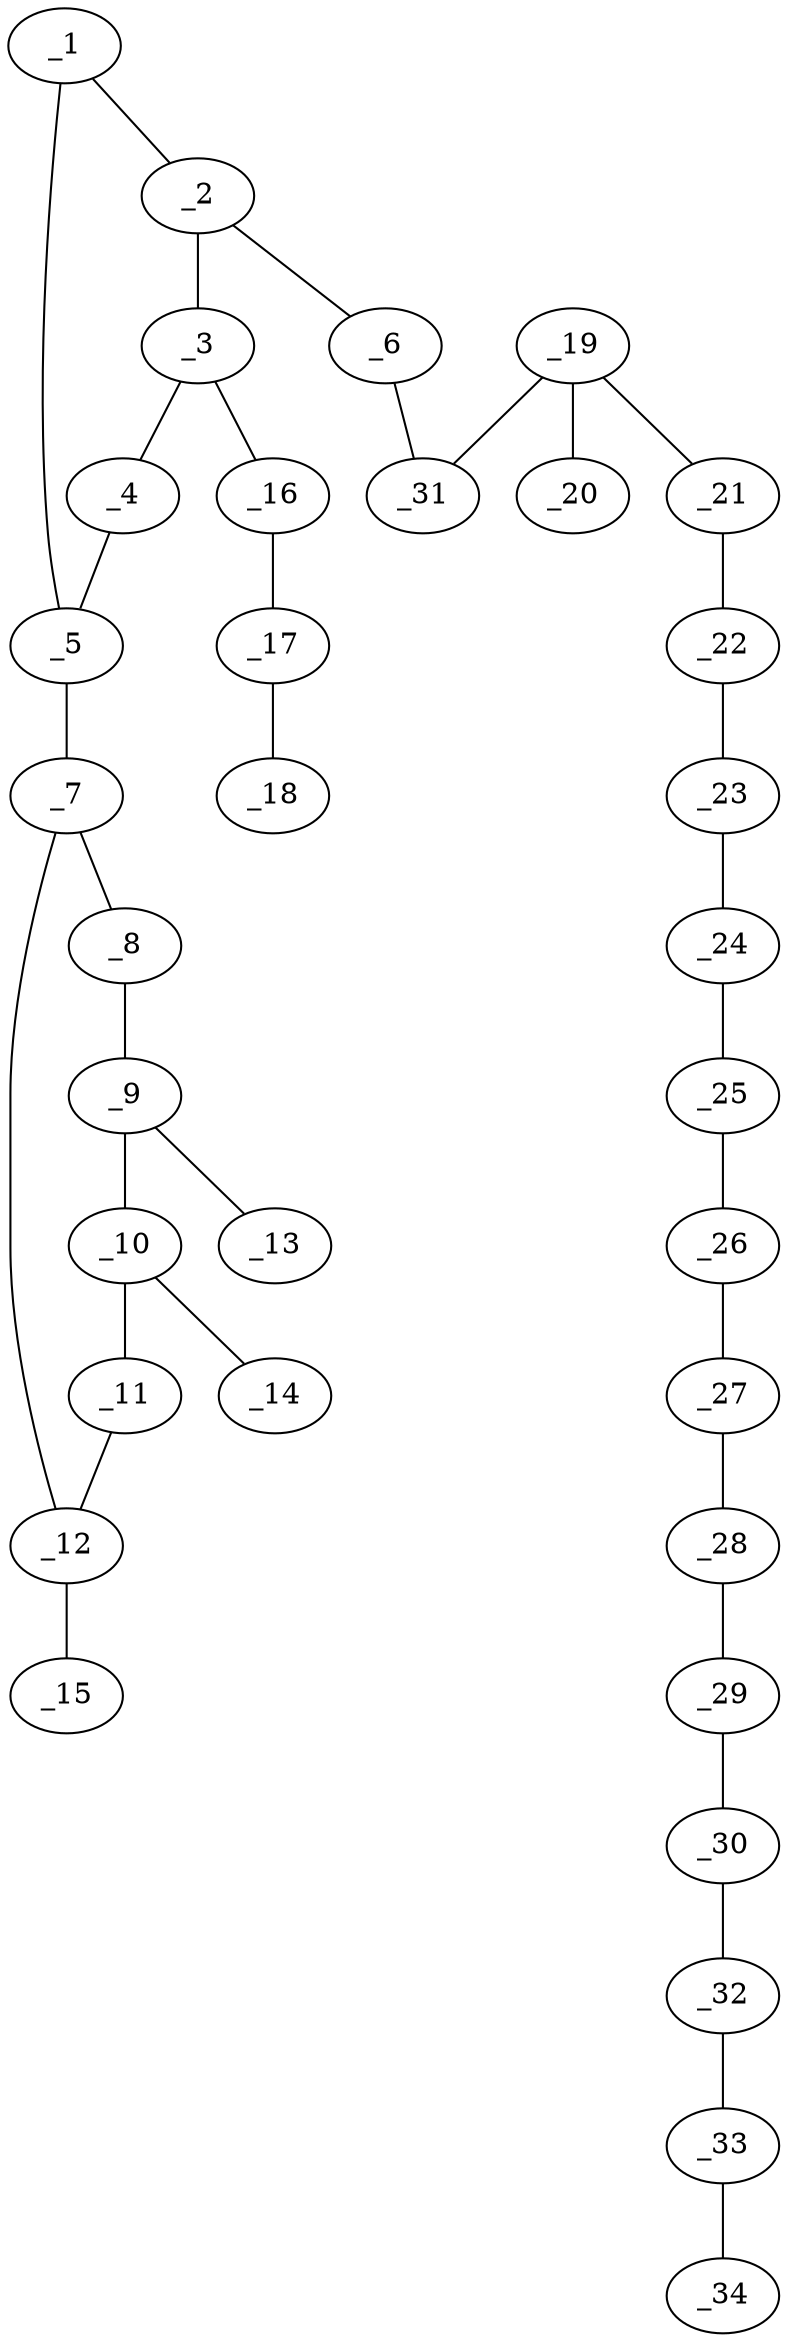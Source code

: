 graph molid660371 {
	_1	 [charge=0,
		chem=2,
		symbol="O  ",
		x="14.3494",
		y="-1.0519"];
	_2	 [charge=0,
		chem=1,
		symbol="C  ",
		x="14.6584",
		y="-0.1008"];
	_1 -- _2	 [valence=1];
	_5	 [charge=0,
		chem=1,
		symbol="C  ",
		x="15.1584",
		y="-1.6397"];
	_1 -- _5	 [valence=1];
	_3	 [charge=0,
		chem=1,
		symbol="C  ",
		x="15.6584",
		y="-0.1008"];
	_2 -- _3	 [valence=1];
	_6	 [charge=0,
		chem=1,
		symbol="C  ",
		x="14.0707",
		y="0.7082"];
	_2 -- _6	 [valence=1];
	_4	 [charge=0,
		chem=1,
		symbol="C  ",
		x="15.9674",
		y="-1.0519"];
	_3 -- _4	 [valence=1];
	_16	 [charge=0,
		chem=4,
		symbol="N  ",
		x="16.2462",
		y="0.7082"];
	_3 -- _16	 [valence=1];
	_4 -- _5	 [valence=1];
	_7	 [charge=0,
		chem=4,
		symbol="N  ",
		x="15.1584",
		y="-2.6397"];
	_5 -- _7	 [valence=1];
	_31	 [charge=0,
		chem=2,
		symbol="O  ",
		x="13.0761",
		y="0.6037"];
	_6 -- _31	 [valence=1];
	_8	 [charge=0,
		chem=1,
		symbol="C  ",
		x="16.0244",
		y="-3.1397"];
	_7 -- _8	 [valence=1];
	_12	 [charge=0,
		chem=1,
		symbol="C  ",
		x="14.2924",
		y="-3.1397"];
	_7 -- _12	 [valence=1];
	_9	 [charge=0,
		chem=1,
		symbol="C  ",
		x="16.0244",
		y="-4.1397"];
	_8 -- _9	 [valence=2];
	_10	 [charge=0,
		chem=1,
		symbol="C  ",
		x="15.1584",
		y="-4.6397"];
	_9 -- _10	 [valence=1];
	_13	 [charge=0,
		chem=1,
		symbol="C  ",
		x="16.8905",
		y="-4.6397"];
	_9 -- _13	 [valence=1];
	_11	 [charge=0,
		chem=4,
		symbol="N  ",
		x="14.2924",
		y="-4.1397"];
	_10 -- _11	 [valence=1];
	_14	 [charge=0,
		chem=2,
		symbol="O  ",
		x="15.1584",
		y="-5.6397"];
	_10 -- _14	 [valence=2];
	_11 -- _12	 [valence=1];
	_15	 [charge=0,
		chem=2,
		symbol="O  ",
		x="13.4264",
		y="-2.6397"];
	_12 -- _15	 [valence=2];
	_17	 [charge=1,
		chem=4,
		symbol="N  ",
		x="17.2407",
		y="0.6037"];
	_16 -- _17	 [valence=2];
	_18	 [charge="-1",
		chem=4,
		symbol="N  ",
		x="18.2353",
		y="0.4991"];
	_17 -- _18	 [valence=2];
	_19	 [charge=0,
		chem=1,
		symbol="C  ",
		x="12.4883",
		y="1.4127"];
	_20	 [charge=0,
		chem=2,
		symbol="O  ",
		x="12.8951",
		y="2.3262"];
	_19 -- _20	 [valence=2];
	_21	 [charge=0,
		chem=1,
		symbol="C  ",
		x="11.4938",
		y="1.3082"];
	_19 -- _21	 [valence=1];
	_19 -- _31	 [valence=1];
	_22	 [charge=0,
		chem=1,
		symbol="C  ",
		x="10.906",
		y="2.1172"];
	_21 -- _22	 [valence=1];
	_23	 [charge=0,
		chem=1,
		symbol="C  ",
		x="9.9115",
		y="2.0127"];
	_22 -- _23	 [valence=1];
	_24	 [charge=0,
		chem=1,
		symbol="C  ",
		x="9.3237",
		y="2.8217"];
	_23 -- _24	 [valence=1];
	_25	 [charge=0,
		chem=1,
		symbol="C  ",
		x="8.3292",
		y="2.7172"];
	_24 -- _25	 [valence=1];
	_26	 [charge=0,
		chem=1,
		symbol="C  ",
		x="7.7414",
		y="3.5262"];
	_25 -- _26	 [valence=1];
	_27	 [charge=0,
		chem=1,
		symbol="C  ",
		x="6.7469",
		y="3.4217"];
	_26 -- _27	 [valence=1];
	_28	 [charge=0,
		chem=1,
		symbol="C  ",
		x="6.1591",
		y="4.2307"];
	_27 -- _28	 [valence=1];
	_29	 [charge=0,
		chem=1,
		symbol="C  ",
		x="5.1646",
		y="4.1261"];
	_28 -- _29	 [valence=1];
	_30	 [charge=0,
		chem=1,
		symbol="C  ",
		x="4.5768",
		y="4.9352"];
	_29 -- _30	 [valence=1];
	_32	 [charge=0,
		chem=1,
		symbol="C  ",
		x="3.5823",
		y="4.8306"];
	_30 -- _32	 [valence=1];
	_33	 [charge=0,
		chem=2,
		symbol="O  ",
		x="2.9945",
		y="5.6397"];
	_32 -- _33	 [valence=1];
	_34	 [charge=0,
		chem=1,
		symbol="C  ",
		x=2,
		y="5.5351"];
	_33 -- _34	 [valence=1];
}
